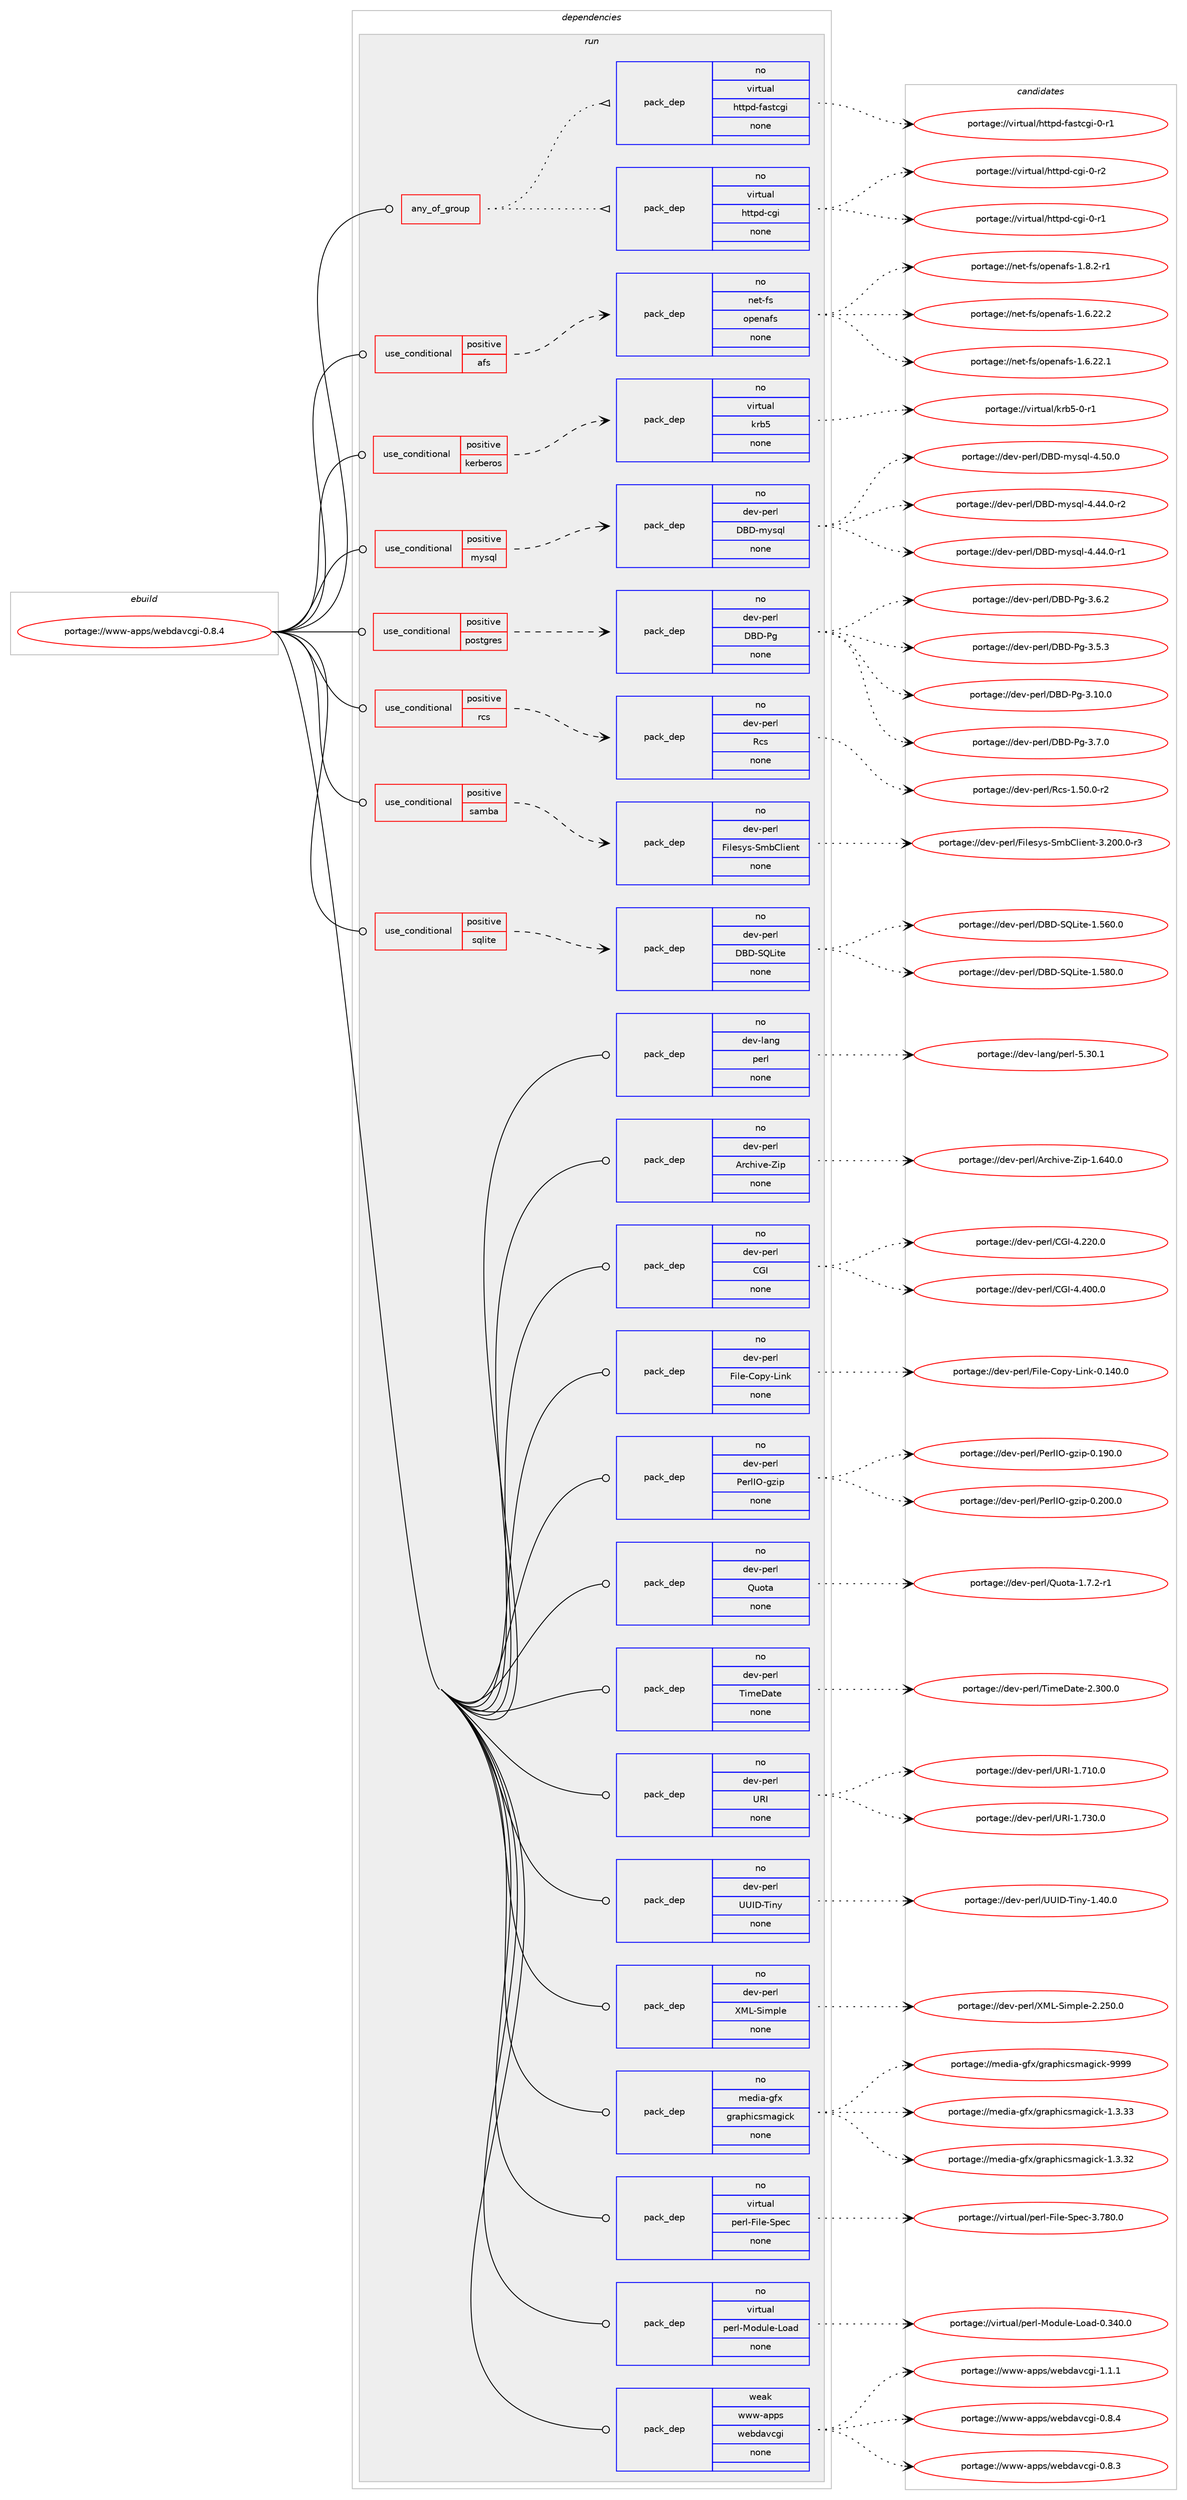 digraph prolog {

# *************
# Graph options
# *************

newrank=true;
concentrate=true;
compound=true;
graph [rankdir=LR,fontname=Helvetica,fontsize=10,ranksep=1.5];#, ranksep=2.5, nodesep=0.2];
edge  [arrowhead=vee];
node  [fontname=Helvetica,fontsize=10];

# **********
# The ebuild
# **********

subgraph cluster_leftcol {
color=gray;
rank=same;
label=<<i>ebuild</i>>;
id [label="portage://www-apps/webdavcgi-0.8.4", color=red, width=4, href="../www-apps/webdavcgi-0.8.4.svg"];
}

# ****************
# The dependencies
# ****************

subgraph cluster_midcol {
color=gray;
label=<<i>dependencies</i>>;
subgraph cluster_compile {
fillcolor="#eeeeee";
style=filled;
label=<<i>compile</i>>;
}
subgraph cluster_compileandrun {
fillcolor="#eeeeee";
style=filled;
label=<<i>compile and run</i>>;
}
subgraph cluster_run {
fillcolor="#eeeeee";
style=filled;
label=<<i>run</i>>;
subgraph any324 {
dependency18335 [label=<<TABLE BORDER="0" CELLBORDER="1" CELLSPACING="0" CELLPADDING="4"><TR><TD CELLPADDING="10">any_of_group</TD></TR></TABLE>>, shape=none, color=red];subgraph pack15350 {
dependency18336 [label=<<TABLE BORDER="0" CELLBORDER="1" CELLSPACING="0" CELLPADDING="4" WIDTH="220"><TR><TD ROWSPAN="6" CELLPADDING="30">pack_dep</TD></TR><TR><TD WIDTH="110">no</TD></TR><TR><TD>virtual</TD></TR><TR><TD>httpd-cgi</TD></TR><TR><TD>none</TD></TR><TR><TD></TD></TR></TABLE>>, shape=none, color=blue];
}
dependency18335:e -> dependency18336:w [weight=20,style="dotted",arrowhead="oinv"];
subgraph pack15351 {
dependency18337 [label=<<TABLE BORDER="0" CELLBORDER="1" CELLSPACING="0" CELLPADDING="4" WIDTH="220"><TR><TD ROWSPAN="6" CELLPADDING="30">pack_dep</TD></TR><TR><TD WIDTH="110">no</TD></TR><TR><TD>virtual</TD></TR><TR><TD>httpd-fastcgi</TD></TR><TR><TD>none</TD></TR><TR><TD></TD></TR></TABLE>>, shape=none, color=blue];
}
dependency18335:e -> dependency18337:w [weight=20,style="dotted",arrowhead="oinv"];
}
id:e -> dependency18335:w [weight=20,style="solid",arrowhead="odot"];
subgraph cond2653 {
dependency18338 [label=<<TABLE BORDER="0" CELLBORDER="1" CELLSPACING="0" CELLPADDING="4"><TR><TD ROWSPAN="3" CELLPADDING="10">use_conditional</TD></TR><TR><TD>positive</TD></TR><TR><TD>afs</TD></TR></TABLE>>, shape=none, color=red];
subgraph pack15352 {
dependency18339 [label=<<TABLE BORDER="0" CELLBORDER="1" CELLSPACING="0" CELLPADDING="4" WIDTH="220"><TR><TD ROWSPAN="6" CELLPADDING="30">pack_dep</TD></TR><TR><TD WIDTH="110">no</TD></TR><TR><TD>net-fs</TD></TR><TR><TD>openafs</TD></TR><TR><TD>none</TD></TR><TR><TD></TD></TR></TABLE>>, shape=none, color=blue];
}
dependency18338:e -> dependency18339:w [weight=20,style="dashed",arrowhead="vee"];
}
id:e -> dependency18338:w [weight=20,style="solid",arrowhead="odot"];
subgraph cond2654 {
dependency18340 [label=<<TABLE BORDER="0" CELLBORDER="1" CELLSPACING="0" CELLPADDING="4"><TR><TD ROWSPAN="3" CELLPADDING="10">use_conditional</TD></TR><TR><TD>positive</TD></TR><TR><TD>kerberos</TD></TR></TABLE>>, shape=none, color=red];
subgraph pack15353 {
dependency18341 [label=<<TABLE BORDER="0" CELLBORDER="1" CELLSPACING="0" CELLPADDING="4" WIDTH="220"><TR><TD ROWSPAN="6" CELLPADDING="30">pack_dep</TD></TR><TR><TD WIDTH="110">no</TD></TR><TR><TD>virtual</TD></TR><TR><TD>krb5</TD></TR><TR><TD>none</TD></TR><TR><TD></TD></TR></TABLE>>, shape=none, color=blue];
}
dependency18340:e -> dependency18341:w [weight=20,style="dashed",arrowhead="vee"];
}
id:e -> dependency18340:w [weight=20,style="solid",arrowhead="odot"];
subgraph cond2655 {
dependency18342 [label=<<TABLE BORDER="0" CELLBORDER="1" CELLSPACING="0" CELLPADDING="4"><TR><TD ROWSPAN="3" CELLPADDING="10">use_conditional</TD></TR><TR><TD>positive</TD></TR><TR><TD>mysql</TD></TR></TABLE>>, shape=none, color=red];
subgraph pack15354 {
dependency18343 [label=<<TABLE BORDER="0" CELLBORDER="1" CELLSPACING="0" CELLPADDING="4" WIDTH="220"><TR><TD ROWSPAN="6" CELLPADDING="30">pack_dep</TD></TR><TR><TD WIDTH="110">no</TD></TR><TR><TD>dev-perl</TD></TR><TR><TD>DBD-mysql</TD></TR><TR><TD>none</TD></TR><TR><TD></TD></TR></TABLE>>, shape=none, color=blue];
}
dependency18342:e -> dependency18343:w [weight=20,style="dashed",arrowhead="vee"];
}
id:e -> dependency18342:w [weight=20,style="solid",arrowhead="odot"];
subgraph cond2656 {
dependency18344 [label=<<TABLE BORDER="0" CELLBORDER="1" CELLSPACING="0" CELLPADDING="4"><TR><TD ROWSPAN="3" CELLPADDING="10">use_conditional</TD></TR><TR><TD>positive</TD></TR><TR><TD>postgres</TD></TR></TABLE>>, shape=none, color=red];
subgraph pack15355 {
dependency18345 [label=<<TABLE BORDER="0" CELLBORDER="1" CELLSPACING="0" CELLPADDING="4" WIDTH="220"><TR><TD ROWSPAN="6" CELLPADDING="30">pack_dep</TD></TR><TR><TD WIDTH="110">no</TD></TR><TR><TD>dev-perl</TD></TR><TR><TD>DBD-Pg</TD></TR><TR><TD>none</TD></TR><TR><TD></TD></TR></TABLE>>, shape=none, color=blue];
}
dependency18344:e -> dependency18345:w [weight=20,style="dashed",arrowhead="vee"];
}
id:e -> dependency18344:w [weight=20,style="solid",arrowhead="odot"];
subgraph cond2657 {
dependency18346 [label=<<TABLE BORDER="0" CELLBORDER="1" CELLSPACING="0" CELLPADDING="4"><TR><TD ROWSPAN="3" CELLPADDING="10">use_conditional</TD></TR><TR><TD>positive</TD></TR><TR><TD>rcs</TD></TR></TABLE>>, shape=none, color=red];
subgraph pack15356 {
dependency18347 [label=<<TABLE BORDER="0" CELLBORDER="1" CELLSPACING="0" CELLPADDING="4" WIDTH="220"><TR><TD ROWSPAN="6" CELLPADDING="30">pack_dep</TD></TR><TR><TD WIDTH="110">no</TD></TR><TR><TD>dev-perl</TD></TR><TR><TD>Rcs</TD></TR><TR><TD>none</TD></TR><TR><TD></TD></TR></TABLE>>, shape=none, color=blue];
}
dependency18346:e -> dependency18347:w [weight=20,style="dashed",arrowhead="vee"];
}
id:e -> dependency18346:w [weight=20,style="solid",arrowhead="odot"];
subgraph cond2658 {
dependency18348 [label=<<TABLE BORDER="0" CELLBORDER="1" CELLSPACING="0" CELLPADDING="4"><TR><TD ROWSPAN="3" CELLPADDING="10">use_conditional</TD></TR><TR><TD>positive</TD></TR><TR><TD>samba</TD></TR></TABLE>>, shape=none, color=red];
subgraph pack15357 {
dependency18349 [label=<<TABLE BORDER="0" CELLBORDER="1" CELLSPACING="0" CELLPADDING="4" WIDTH="220"><TR><TD ROWSPAN="6" CELLPADDING="30">pack_dep</TD></TR><TR><TD WIDTH="110">no</TD></TR><TR><TD>dev-perl</TD></TR><TR><TD>Filesys-SmbClient</TD></TR><TR><TD>none</TD></TR><TR><TD></TD></TR></TABLE>>, shape=none, color=blue];
}
dependency18348:e -> dependency18349:w [weight=20,style="dashed",arrowhead="vee"];
}
id:e -> dependency18348:w [weight=20,style="solid",arrowhead="odot"];
subgraph cond2659 {
dependency18350 [label=<<TABLE BORDER="0" CELLBORDER="1" CELLSPACING="0" CELLPADDING="4"><TR><TD ROWSPAN="3" CELLPADDING="10">use_conditional</TD></TR><TR><TD>positive</TD></TR><TR><TD>sqlite</TD></TR></TABLE>>, shape=none, color=red];
subgraph pack15358 {
dependency18351 [label=<<TABLE BORDER="0" CELLBORDER="1" CELLSPACING="0" CELLPADDING="4" WIDTH="220"><TR><TD ROWSPAN="6" CELLPADDING="30">pack_dep</TD></TR><TR><TD WIDTH="110">no</TD></TR><TR><TD>dev-perl</TD></TR><TR><TD>DBD-SQLite</TD></TR><TR><TD>none</TD></TR><TR><TD></TD></TR></TABLE>>, shape=none, color=blue];
}
dependency18350:e -> dependency18351:w [weight=20,style="dashed",arrowhead="vee"];
}
id:e -> dependency18350:w [weight=20,style="solid",arrowhead="odot"];
subgraph pack15359 {
dependency18352 [label=<<TABLE BORDER="0" CELLBORDER="1" CELLSPACING="0" CELLPADDING="4" WIDTH="220"><TR><TD ROWSPAN="6" CELLPADDING="30">pack_dep</TD></TR><TR><TD WIDTH="110">no</TD></TR><TR><TD>dev-lang</TD></TR><TR><TD>perl</TD></TR><TR><TD>none</TD></TR><TR><TD></TD></TR></TABLE>>, shape=none, color=blue];
}
id:e -> dependency18352:w [weight=20,style="solid",arrowhead="odot"];
subgraph pack15360 {
dependency18353 [label=<<TABLE BORDER="0" CELLBORDER="1" CELLSPACING="0" CELLPADDING="4" WIDTH="220"><TR><TD ROWSPAN="6" CELLPADDING="30">pack_dep</TD></TR><TR><TD WIDTH="110">no</TD></TR><TR><TD>dev-perl</TD></TR><TR><TD>Archive-Zip</TD></TR><TR><TD>none</TD></TR><TR><TD></TD></TR></TABLE>>, shape=none, color=blue];
}
id:e -> dependency18353:w [weight=20,style="solid",arrowhead="odot"];
subgraph pack15361 {
dependency18354 [label=<<TABLE BORDER="0" CELLBORDER="1" CELLSPACING="0" CELLPADDING="4" WIDTH="220"><TR><TD ROWSPAN="6" CELLPADDING="30">pack_dep</TD></TR><TR><TD WIDTH="110">no</TD></TR><TR><TD>dev-perl</TD></TR><TR><TD>CGI</TD></TR><TR><TD>none</TD></TR><TR><TD></TD></TR></TABLE>>, shape=none, color=blue];
}
id:e -> dependency18354:w [weight=20,style="solid",arrowhead="odot"];
subgraph pack15362 {
dependency18355 [label=<<TABLE BORDER="0" CELLBORDER="1" CELLSPACING="0" CELLPADDING="4" WIDTH="220"><TR><TD ROWSPAN="6" CELLPADDING="30">pack_dep</TD></TR><TR><TD WIDTH="110">no</TD></TR><TR><TD>dev-perl</TD></TR><TR><TD>File-Copy-Link</TD></TR><TR><TD>none</TD></TR><TR><TD></TD></TR></TABLE>>, shape=none, color=blue];
}
id:e -> dependency18355:w [weight=20,style="solid",arrowhead="odot"];
subgraph pack15363 {
dependency18356 [label=<<TABLE BORDER="0" CELLBORDER="1" CELLSPACING="0" CELLPADDING="4" WIDTH="220"><TR><TD ROWSPAN="6" CELLPADDING="30">pack_dep</TD></TR><TR><TD WIDTH="110">no</TD></TR><TR><TD>dev-perl</TD></TR><TR><TD>PerlIO-gzip</TD></TR><TR><TD>none</TD></TR><TR><TD></TD></TR></TABLE>>, shape=none, color=blue];
}
id:e -> dependency18356:w [weight=20,style="solid",arrowhead="odot"];
subgraph pack15364 {
dependency18357 [label=<<TABLE BORDER="0" CELLBORDER="1" CELLSPACING="0" CELLPADDING="4" WIDTH="220"><TR><TD ROWSPAN="6" CELLPADDING="30">pack_dep</TD></TR><TR><TD WIDTH="110">no</TD></TR><TR><TD>dev-perl</TD></TR><TR><TD>Quota</TD></TR><TR><TD>none</TD></TR><TR><TD></TD></TR></TABLE>>, shape=none, color=blue];
}
id:e -> dependency18357:w [weight=20,style="solid",arrowhead="odot"];
subgraph pack15365 {
dependency18358 [label=<<TABLE BORDER="0" CELLBORDER="1" CELLSPACING="0" CELLPADDING="4" WIDTH="220"><TR><TD ROWSPAN="6" CELLPADDING="30">pack_dep</TD></TR><TR><TD WIDTH="110">no</TD></TR><TR><TD>dev-perl</TD></TR><TR><TD>TimeDate</TD></TR><TR><TD>none</TD></TR><TR><TD></TD></TR></TABLE>>, shape=none, color=blue];
}
id:e -> dependency18358:w [weight=20,style="solid",arrowhead="odot"];
subgraph pack15366 {
dependency18359 [label=<<TABLE BORDER="0" CELLBORDER="1" CELLSPACING="0" CELLPADDING="4" WIDTH="220"><TR><TD ROWSPAN="6" CELLPADDING="30">pack_dep</TD></TR><TR><TD WIDTH="110">no</TD></TR><TR><TD>dev-perl</TD></TR><TR><TD>URI</TD></TR><TR><TD>none</TD></TR><TR><TD></TD></TR></TABLE>>, shape=none, color=blue];
}
id:e -> dependency18359:w [weight=20,style="solid",arrowhead="odot"];
subgraph pack15367 {
dependency18360 [label=<<TABLE BORDER="0" CELLBORDER="1" CELLSPACING="0" CELLPADDING="4" WIDTH="220"><TR><TD ROWSPAN="6" CELLPADDING="30">pack_dep</TD></TR><TR><TD WIDTH="110">no</TD></TR><TR><TD>dev-perl</TD></TR><TR><TD>UUID-Tiny</TD></TR><TR><TD>none</TD></TR><TR><TD></TD></TR></TABLE>>, shape=none, color=blue];
}
id:e -> dependency18360:w [weight=20,style="solid",arrowhead="odot"];
subgraph pack15368 {
dependency18361 [label=<<TABLE BORDER="0" CELLBORDER="1" CELLSPACING="0" CELLPADDING="4" WIDTH="220"><TR><TD ROWSPAN="6" CELLPADDING="30">pack_dep</TD></TR><TR><TD WIDTH="110">no</TD></TR><TR><TD>dev-perl</TD></TR><TR><TD>XML-Simple</TD></TR><TR><TD>none</TD></TR><TR><TD></TD></TR></TABLE>>, shape=none, color=blue];
}
id:e -> dependency18361:w [weight=20,style="solid",arrowhead="odot"];
subgraph pack15369 {
dependency18362 [label=<<TABLE BORDER="0" CELLBORDER="1" CELLSPACING="0" CELLPADDING="4" WIDTH="220"><TR><TD ROWSPAN="6" CELLPADDING="30">pack_dep</TD></TR><TR><TD WIDTH="110">no</TD></TR><TR><TD>media-gfx</TD></TR><TR><TD>graphicsmagick</TD></TR><TR><TD>none</TD></TR><TR><TD></TD></TR></TABLE>>, shape=none, color=blue];
}
id:e -> dependency18362:w [weight=20,style="solid",arrowhead="odot"];
subgraph pack15370 {
dependency18363 [label=<<TABLE BORDER="0" CELLBORDER="1" CELLSPACING="0" CELLPADDING="4" WIDTH="220"><TR><TD ROWSPAN="6" CELLPADDING="30">pack_dep</TD></TR><TR><TD WIDTH="110">no</TD></TR><TR><TD>virtual</TD></TR><TR><TD>perl-File-Spec</TD></TR><TR><TD>none</TD></TR><TR><TD></TD></TR></TABLE>>, shape=none, color=blue];
}
id:e -> dependency18363:w [weight=20,style="solid",arrowhead="odot"];
subgraph pack15371 {
dependency18364 [label=<<TABLE BORDER="0" CELLBORDER="1" CELLSPACING="0" CELLPADDING="4" WIDTH="220"><TR><TD ROWSPAN="6" CELLPADDING="30">pack_dep</TD></TR><TR><TD WIDTH="110">no</TD></TR><TR><TD>virtual</TD></TR><TR><TD>perl-Module-Load</TD></TR><TR><TD>none</TD></TR><TR><TD></TD></TR></TABLE>>, shape=none, color=blue];
}
id:e -> dependency18364:w [weight=20,style="solid",arrowhead="odot"];
subgraph pack15372 {
dependency18365 [label=<<TABLE BORDER="0" CELLBORDER="1" CELLSPACING="0" CELLPADDING="4" WIDTH="220"><TR><TD ROWSPAN="6" CELLPADDING="30">pack_dep</TD></TR><TR><TD WIDTH="110">weak</TD></TR><TR><TD>www-apps</TD></TR><TR><TD>webdavcgi</TD></TR><TR><TD>none</TD></TR><TR><TD></TD></TR></TABLE>>, shape=none, color=blue];
}
id:e -> dependency18365:w [weight=20,style="solid",arrowhead="odot"];
}
}

# **************
# The candidates
# **************

subgraph cluster_choices {
rank=same;
color=gray;
label=<<i>candidates</i>>;

subgraph choice15350 {
color=black;
nodesep=1;
choice1181051141161179710847104116116112100459910310545484511450 [label="portage://virtual/httpd-cgi-0-r2", color=red, width=4,href="../virtual/httpd-cgi-0-r2.svg"];
choice1181051141161179710847104116116112100459910310545484511449 [label="portage://virtual/httpd-cgi-0-r1", color=red, width=4,href="../virtual/httpd-cgi-0-r1.svg"];
dependency18336:e -> choice1181051141161179710847104116116112100459910310545484511450:w [style=dotted,weight="100"];
dependency18336:e -> choice1181051141161179710847104116116112100459910310545484511449:w [style=dotted,weight="100"];
}
subgraph choice15351 {
color=black;
nodesep=1;
choice118105114116117971084710411611611210045102971151169910310545484511449 [label="portage://virtual/httpd-fastcgi-0-r1", color=red, width=4,href="../virtual/httpd-fastcgi-0-r1.svg"];
dependency18337:e -> choice118105114116117971084710411611611210045102971151169910310545484511449:w [style=dotted,weight="100"];
}
subgraph choice15352 {
color=black;
nodesep=1;
choice1101011164510211547111112101110971021154549465646504511449 [label="portage://net-fs/openafs-1.8.2-r1", color=red, width=4,href="../net-fs/openafs-1.8.2-r1.svg"];
choice110101116451021154711111210111097102115454946544650504650 [label="portage://net-fs/openafs-1.6.22.2", color=red, width=4,href="../net-fs/openafs-1.6.22.2.svg"];
choice110101116451021154711111210111097102115454946544650504649 [label="portage://net-fs/openafs-1.6.22.1", color=red, width=4,href="../net-fs/openafs-1.6.22.1.svg"];
dependency18339:e -> choice1101011164510211547111112101110971021154549465646504511449:w [style=dotted,weight="100"];
dependency18339:e -> choice110101116451021154711111210111097102115454946544650504650:w [style=dotted,weight="100"];
dependency18339:e -> choice110101116451021154711111210111097102115454946544650504649:w [style=dotted,weight="100"];
}
subgraph choice15353 {
color=black;
nodesep=1;
choice1181051141161179710847107114985345484511449 [label="portage://virtual/krb5-0-r1", color=red, width=4,href="../virtual/krb5-0-r1.svg"];
dependency18341:e -> choice1181051141161179710847107114985345484511449:w [style=dotted,weight="100"];
}
subgraph choice15354 {
color=black;
nodesep=1;
choice10010111845112101114108476866684510912111511310845524653484648 [label="portage://dev-perl/DBD-mysql-4.50.0", color=red, width=4,href="../dev-perl/DBD-mysql-4.50.0.svg"];
choice100101118451121011141084768666845109121115113108455246525246484511450 [label="portage://dev-perl/DBD-mysql-4.44.0-r2", color=red, width=4,href="../dev-perl/DBD-mysql-4.44.0-r2.svg"];
choice100101118451121011141084768666845109121115113108455246525246484511449 [label="portage://dev-perl/DBD-mysql-4.44.0-r1", color=red, width=4,href="../dev-perl/DBD-mysql-4.44.0-r1.svg"];
dependency18343:e -> choice10010111845112101114108476866684510912111511310845524653484648:w [style=dotted,weight="100"];
dependency18343:e -> choice100101118451121011141084768666845109121115113108455246525246484511450:w [style=dotted,weight="100"];
dependency18343:e -> choice100101118451121011141084768666845109121115113108455246525246484511449:w [style=dotted,weight="100"];
}
subgraph choice15355 {
color=black;
nodesep=1;
choice10010111845112101114108476866684580103455146554648 [label="portage://dev-perl/DBD-Pg-3.7.0", color=red, width=4,href="../dev-perl/DBD-Pg-3.7.0.svg"];
choice10010111845112101114108476866684580103455146544650 [label="portage://dev-perl/DBD-Pg-3.6.2", color=red, width=4,href="../dev-perl/DBD-Pg-3.6.2.svg"];
choice10010111845112101114108476866684580103455146534651 [label="portage://dev-perl/DBD-Pg-3.5.3", color=red, width=4,href="../dev-perl/DBD-Pg-3.5.3.svg"];
choice1001011184511210111410847686668458010345514649484648 [label="portage://dev-perl/DBD-Pg-3.10.0", color=red, width=4,href="../dev-perl/DBD-Pg-3.10.0.svg"];
dependency18345:e -> choice10010111845112101114108476866684580103455146554648:w [style=dotted,weight="100"];
dependency18345:e -> choice10010111845112101114108476866684580103455146544650:w [style=dotted,weight="100"];
dependency18345:e -> choice10010111845112101114108476866684580103455146534651:w [style=dotted,weight="100"];
dependency18345:e -> choice1001011184511210111410847686668458010345514649484648:w [style=dotted,weight="100"];
}
subgraph choice15356 {
color=black;
nodesep=1;
choice10010111845112101114108478299115454946534846484511450 [label="portage://dev-perl/Rcs-1.50.0-r2", color=red, width=4,href="../dev-perl/Rcs-1.50.0-r2.svg"];
dependency18347:e -> choice10010111845112101114108478299115454946534846484511450:w [style=dotted,weight="100"];
}
subgraph choice15357 {
color=black;
nodesep=1;
choice1001011184511210111410847701051081011151211154583109986710810510111011645514650484846484511451 [label="portage://dev-perl/Filesys-SmbClient-3.200.0-r3", color=red, width=4,href="../dev-perl/Filesys-SmbClient-3.200.0-r3.svg"];
dependency18349:e -> choice1001011184511210111410847701051081011151211154583109986710810510111011645514650484846484511451:w [style=dotted,weight="100"];
}
subgraph choice15358 {
color=black;
nodesep=1;
choice1001011184511210111410847686668458381761051161014549465356484648 [label="portage://dev-perl/DBD-SQLite-1.580.0", color=red, width=4,href="../dev-perl/DBD-SQLite-1.580.0.svg"];
choice1001011184511210111410847686668458381761051161014549465354484648 [label="portage://dev-perl/DBD-SQLite-1.560.0", color=red, width=4,href="../dev-perl/DBD-SQLite-1.560.0.svg"];
dependency18351:e -> choice1001011184511210111410847686668458381761051161014549465356484648:w [style=dotted,weight="100"];
dependency18351:e -> choice1001011184511210111410847686668458381761051161014549465354484648:w [style=dotted,weight="100"];
}
subgraph choice15359 {
color=black;
nodesep=1;
choice10010111845108971101034711210111410845534651484649 [label="portage://dev-lang/perl-5.30.1", color=red, width=4,href="../dev-lang/perl-5.30.1.svg"];
dependency18352:e -> choice10010111845108971101034711210111410845534651484649:w [style=dotted,weight="100"];
}
subgraph choice15360 {
color=black;
nodesep=1;
choice1001011184511210111410847651149910410511810145901051124549465452484648 [label="portage://dev-perl/Archive-Zip-1.640.0", color=red, width=4,href="../dev-perl/Archive-Zip-1.640.0.svg"];
dependency18353:e -> choice1001011184511210111410847651149910410511810145901051124549465452484648:w [style=dotted,weight="100"];
}
subgraph choice15361 {
color=black;
nodesep=1;
choice10010111845112101114108476771734552465248484648 [label="portage://dev-perl/CGI-4.400.0", color=red, width=4,href="../dev-perl/CGI-4.400.0.svg"];
choice10010111845112101114108476771734552465050484648 [label="portage://dev-perl/CGI-4.220.0", color=red, width=4,href="../dev-perl/CGI-4.220.0.svg"];
dependency18354:e -> choice10010111845112101114108476771734552465248484648:w [style=dotted,weight="100"];
dependency18354:e -> choice10010111845112101114108476771734552465050484648:w [style=dotted,weight="100"];
}
subgraph choice15362 {
color=black;
nodesep=1;
choice100101118451121011141084770105108101456711111212145761051101074548464952484648 [label="portage://dev-perl/File-Copy-Link-0.140.0", color=red, width=4,href="../dev-perl/File-Copy-Link-0.140.0.svg"];
dependency18355:e -> choice100101118451121011141084770105108101456711111212145761051101074548464952484648:w [style=dotted,weight="100"];
}
subgraph choice15363 {
color=black;
nodesep=1;
choice1001011184511210111410847801011141087379451031221051124548465048484648 [label="portage://dev-perl/PerlIO-gzip-0.200.0", color=red, width=4,href="../dev-perl/PerlIO-gzip-0.200.0.svg"];
choice1001011184511210111410847801011141087379451031221051124548464957484648 [label="portage://dev-perl/PerlIO-gzip-0.190.0", color=red, width=4,href="../dev-perl/PerlIO-gzip-0.190.0.svg"];
dependency18356:e -> choice1001011184511210111410847801011141087379451031221051124548465048484648:w [style=dotted,weight="100"];
dependency18356:e -> choice1001011184511210111410847801011141087379451031221051124548464957484648:w [style=dotted,weight="100"];
}
subgraph choice15364 {
color=black;
nodesep=1;
choice100101118451121011141084781117111116974549465546504511449 [label="portage://dev-perl/Quota-1.7.2-r1", color=red, width=4,href="../dev-perl/Quota-1.7.2-r1.svg"];
dependency18357:e -> choice100101118451121011141084781117111116974549465546504511449:w [style=dotted,weight="100"];
}
subgraph choice15365 {
color=black;
nodesep=1;
choice10010111845112101114108478410510910168971161014550465148484648 [label="portage://dev-perl/TimeDate-2.300.0", color=red, width=4,href="../dev-perl/TimeDate-2.300.0.svg"];
dependency18358:e -> choice10010111845112101114108478410510910168971161014550465148484648:w [style=dotted,weight="100"];
}
subgraph choice15366 {
color=black;
nodesep=1;
choice10010111845112101114108478582734549465551484648 [label="portage://dev-perl/URI-1.730.0", color=red, width=4,href="../dev-perl/URI-1.730.0.svg"];
choice10010111845112101114108478582734549465549484648 [label="portage://dev-perl/URI-1.710.0", color=red, width=4,href="../dev-perl/URI-1.710.0.svg"];
dependency18359:e -> choice10010111845112101114108478582734549465551484648:w [style=dotted,weight="100"];
dependency18359:e -> choice10010111845112101114108478582734549465549484648:w [style=dotted,weight="100"];
}
subgraph choice15367 {
color=black;
nodesep=1;
choice100101118451121011141084785857368458410511012145494652484648 [label="portage://dev-perl/UUID-Tiny-1.40.0", color=red, width=4,href="../dev-perl/UUID-Tiny-1.40.0.svg"];
dependency18360:e -> choice100101118451121011141084785857368458410511012145494652484648:w [style=dotted,weight="100"];
}
subgraph choice15368 {
color=black;
nodesep=1;
choice100101118451121011141084788777645831051091121081014550465053484648 [label="portage://dev-perl/XML-Simple-2.250.0", color=red, width=4,href="../dev-perl/XML-Simple-2.250.0.svg"];
dependency18361:e -> choice100101118451121011141084788777645831051091121081014550465053484648:w [style=dotted,weight="100"];
}
subgraph choice15369 {
color=black;
nodesep=1;
choice109101100105974510310212047103114971121041059911510997103105991074557575757 [label="portage://media-gfx/graphicsmagick-9999", color=red, width=4,href="../media-gfx/graphicsmagick-9999.svg"];
choice1091011001059745103102120471031149711210410599115109971031059910745494651465151 [label="portage://media-gfx/graphicsmagick-1.3.33", color=red, width=4,href="../media-gfx/graphicsmagick-1.3.33.svg"];
choice1091011001059745103102120471031149711210410599115109971031059910745494651465150 [label="portage://media-gfx/graphicsmagick-1.3.32", color=red, width=4,href="../media-gfx/graphicsmagick-1.3.32.svg"];
dependency18362:e -> choice109101100105974510310212047103114971121041059911510997103105991074557575757:w [style=dotted,weight="100"];
dependency18362:e -> choice1091011001059745103102120471031149711210410599115109971031059910745494651465151:w [style=dotted,weight="100"];
dependency18362:e -> choice1091011001059745103102120471031149711210410599115109971031059910745494651465150:w [style=dotted,weight="100"];
}
subgraph choice15370 {
color=black;
nodesep=1;
choice118105114116117971084711210111410845701051081014583112101994551465556484648 [label="portage://virtual/perl-File-Spec-3.780.0", color=red, width=4,href="../virtual/perl-File-Spec-3.780.0.svg"];
dependency18363:e -> choice118105114116117971084711210111410845701051081014583112101994551465556484648:w [style=dotted,weight="100"];
}
subgraph choice15371 {
color=black;
nodesep=1;
choice118105114116117971084711210111410845771111001171081014576111971004548465152484648 [label="portage://virtual/perl-Module-Load-0.340.0", color=red, width=4,href="../virtual/perl-Module-Load-0.340.0.svg"];
dependency18364:e -> choice118105114116117971084711210111410845771111001171081014576111971004548465152484648:w [style=dotted,weight="100"];
}
subgraph choice15372 {
color=black;
nodesep=1;
choice119119119459711211211547119101981009711899103105454946494649 [label="portage://www-apps/webdavcgi-1.1.1", color=red, width=4,href="../www-apps/webdavcgi-1.1.1.svg"];
choice119119119459711211211547119101981009711899103105454846564652 [label="portage://www-apps/webdavcgi-0.8.4", color=red, width=4,href="../www-apps/webdavcgi-0.8.4.svg"];
choice119119119459711211211547119101981009711899103105454846564651 [label="portage://www-apps/webdavcgi-0.8.3", color=red, width=4,href="../www-apps/webdavcgi-0.8.3.svg"];
dependency18365:e -> choice119119119459711211211547119101981009711899103105454946494649:w [style=dotted,weight="100"];
dependency18365:e -> choice119119119459711211211547119101981009711899103105454846564652:w [style=dotted,weight="100"];
dependency18365:e -> choice119119119459711211211547119101981009711899103105454846564651:w [style=dotted,weight="100"];
}
}

}
